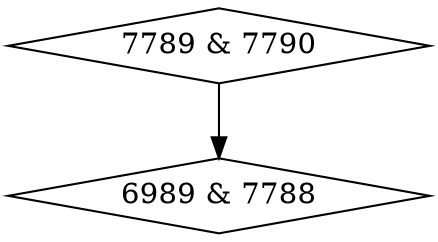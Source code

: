 digraph {
0 [label = "6989 & 7788", shape = diamond];
1 [label = "7789 & 7790", shape = diamond];
1->0;
}

